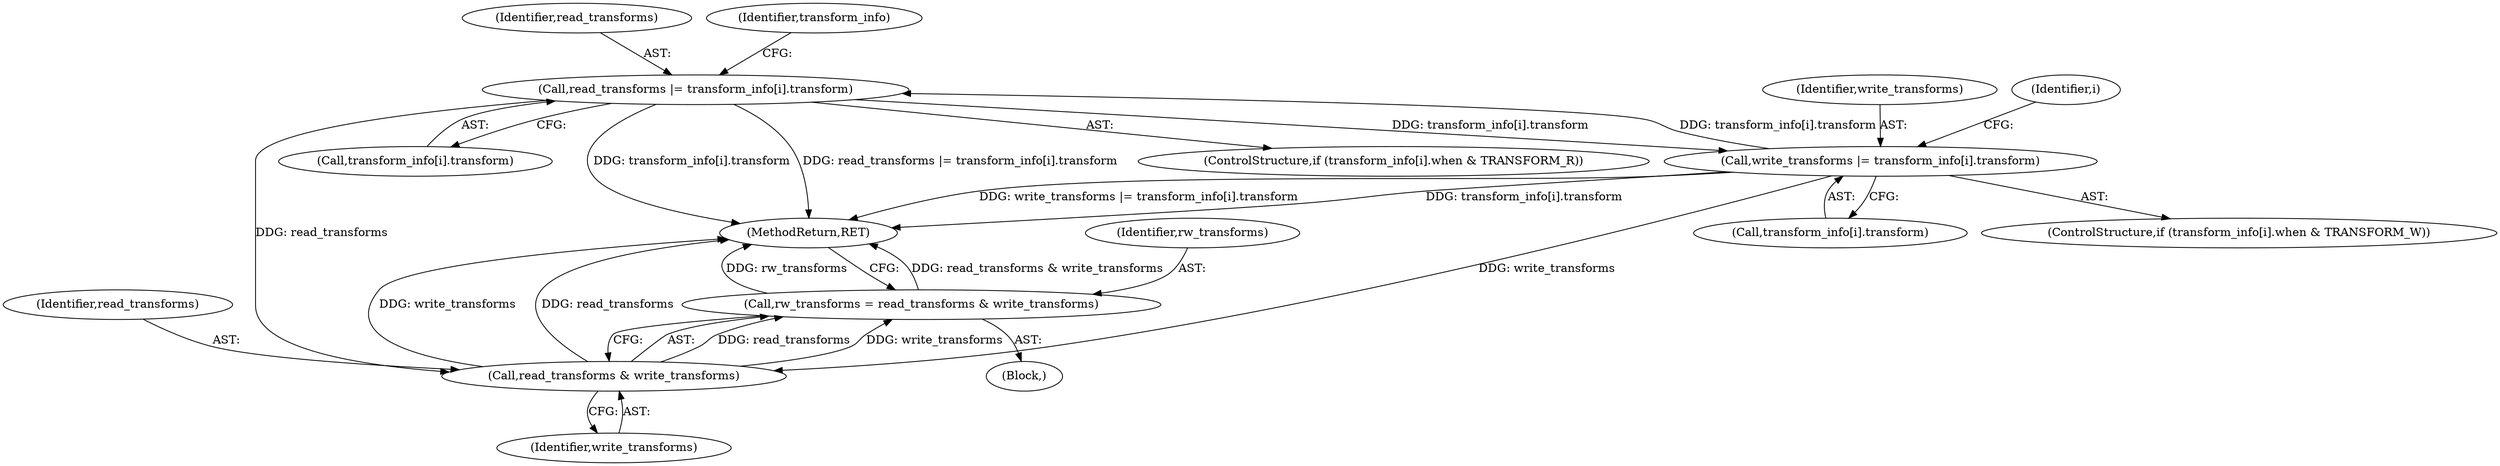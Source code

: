 digraph "0_Android_9d4853418ab2f754c2b63e091c29c5529b8b86ca_26@API" {
"1000124" [label="(Call,read_transforms |= transform_info[i].transform)"];
"1000139" [label="(Call,write_transforms |= transform_info[i].transform)"];
"1000124" [label="(Call,read_transforms |= transform_info[i].transform)"];
"1000148" [label="(Call,read_transforms & write_transforms)"];
"1000146" [label="(Call,rw_transforms = read_transforms & write_transforms)"];
"1000146" [label="(Call,rw_transforms = read_transforms & write_transforms)"];
"1000124" [label="(Call,read_transforms |= transform_info[i].transform)"];
"1000139" [label="(Call,write_transforms |= transform_info[i].transform)"];
"1000104" [label="(Block,)"];
"1000126" [label="(Call,transform_info[i].transform)"];
"1000131" [label="(ControlStructure,if (transform_info[i].when & TRANSFORM_W))"];
"1000141" [label="(Call,transform_info[i].transform)"];
"1000125" [label="(Identifier,read_transforms)"];
"1000140" [label="(Identifier,write_transforms)"];
"1000114" [label="(Identifier,i)"];
"1000150" [label="(Identifier,write_transforms)"];
"1000151" [label="(MethodReturn,RET)"];
"1000149" [label="(Identifier,read_transforms)"];
"1000148" [label="(Call,read_transforms & write_transforms)"];
"1000135" [label="(Identifier,transform_info)"];
"1000116" [label="(ControlStructure,if (transform_info[i].when & TRANSFORM_R))"];
"1000147" [label="(Identifier,rw_transforms)"];
"1000124" -> "1000116"  [label="AST: "];
"1000124" -> "1000126"  [label="CFG: "];
"1000125" -> "1000124"  [label="AST: "];
"1000126" -> "1000124"  [label="AST: "];
"1000135" -> "1000124"  [label="CFG: "];
"1000124" -> "1000151"  [label="DDG: transform_info[i].transform"];
"1000124" -> "1000151"  [label="DDG: read_transforms |= transform_info[i].transform"];
"1000139" -> "1000124"  [label="DDG: transform_info[i].transform"];
"1000124" -> "1000139"  [label="DDG: transform_info[i].transform"];
"1000124" -> "1000148"  [label="DDG: read_transforms"];
"1000139" -> "1000131"  [label="AST: "];
"1000139" -> "1000141"  [label="CFG: "];
"1000140" -> "1000139"  [label="AST: "];
"1000141" -> "1000139"  [label="AST: "];
"1000114" -> "1000139"  [label="CFG: "];
"1000139" -> "1000151"  [label="DDG: transform_info[i].transform"];
"1000139" -> "1000151"  [label="DDG: write_transforms |= transform_info[i].transform"];
"1000139" -> "1000148"  [label="DDG: write_transforms"];
"1000148" -> "1000146"  [label="AST: "];
"1000148" -> "1000150"  [label="CFG: "];
"1000149" -> "1000148"  [label="AST: "];
"1000150" -> "1000148"  [label="AST: "];
"1000146" -> "1000148"  [label="CFG: "];
"1000148" -> "1000151"  [label="DDG: write_transforms"];
"1000148" -> "1000151"  [label="DDG: read_transforms"];
"1000148" -> "1000146"  [label="DDG: read_transforms"];
"1000148" -> "1000146"  [label="DDG: write_transforms"];
"1000146" -> "1000104"  [label="AST: "];
"1000147" -> "1000146"  [label="AST: "];
"1000151" -> "1000146"  [label="CFG: "];
"1000146" -> "1000151"  [label="DDG: read_transforms & write_transforms"];
"1000146" -> "1000151"  [label="DDG: rw_transforms"];
}
